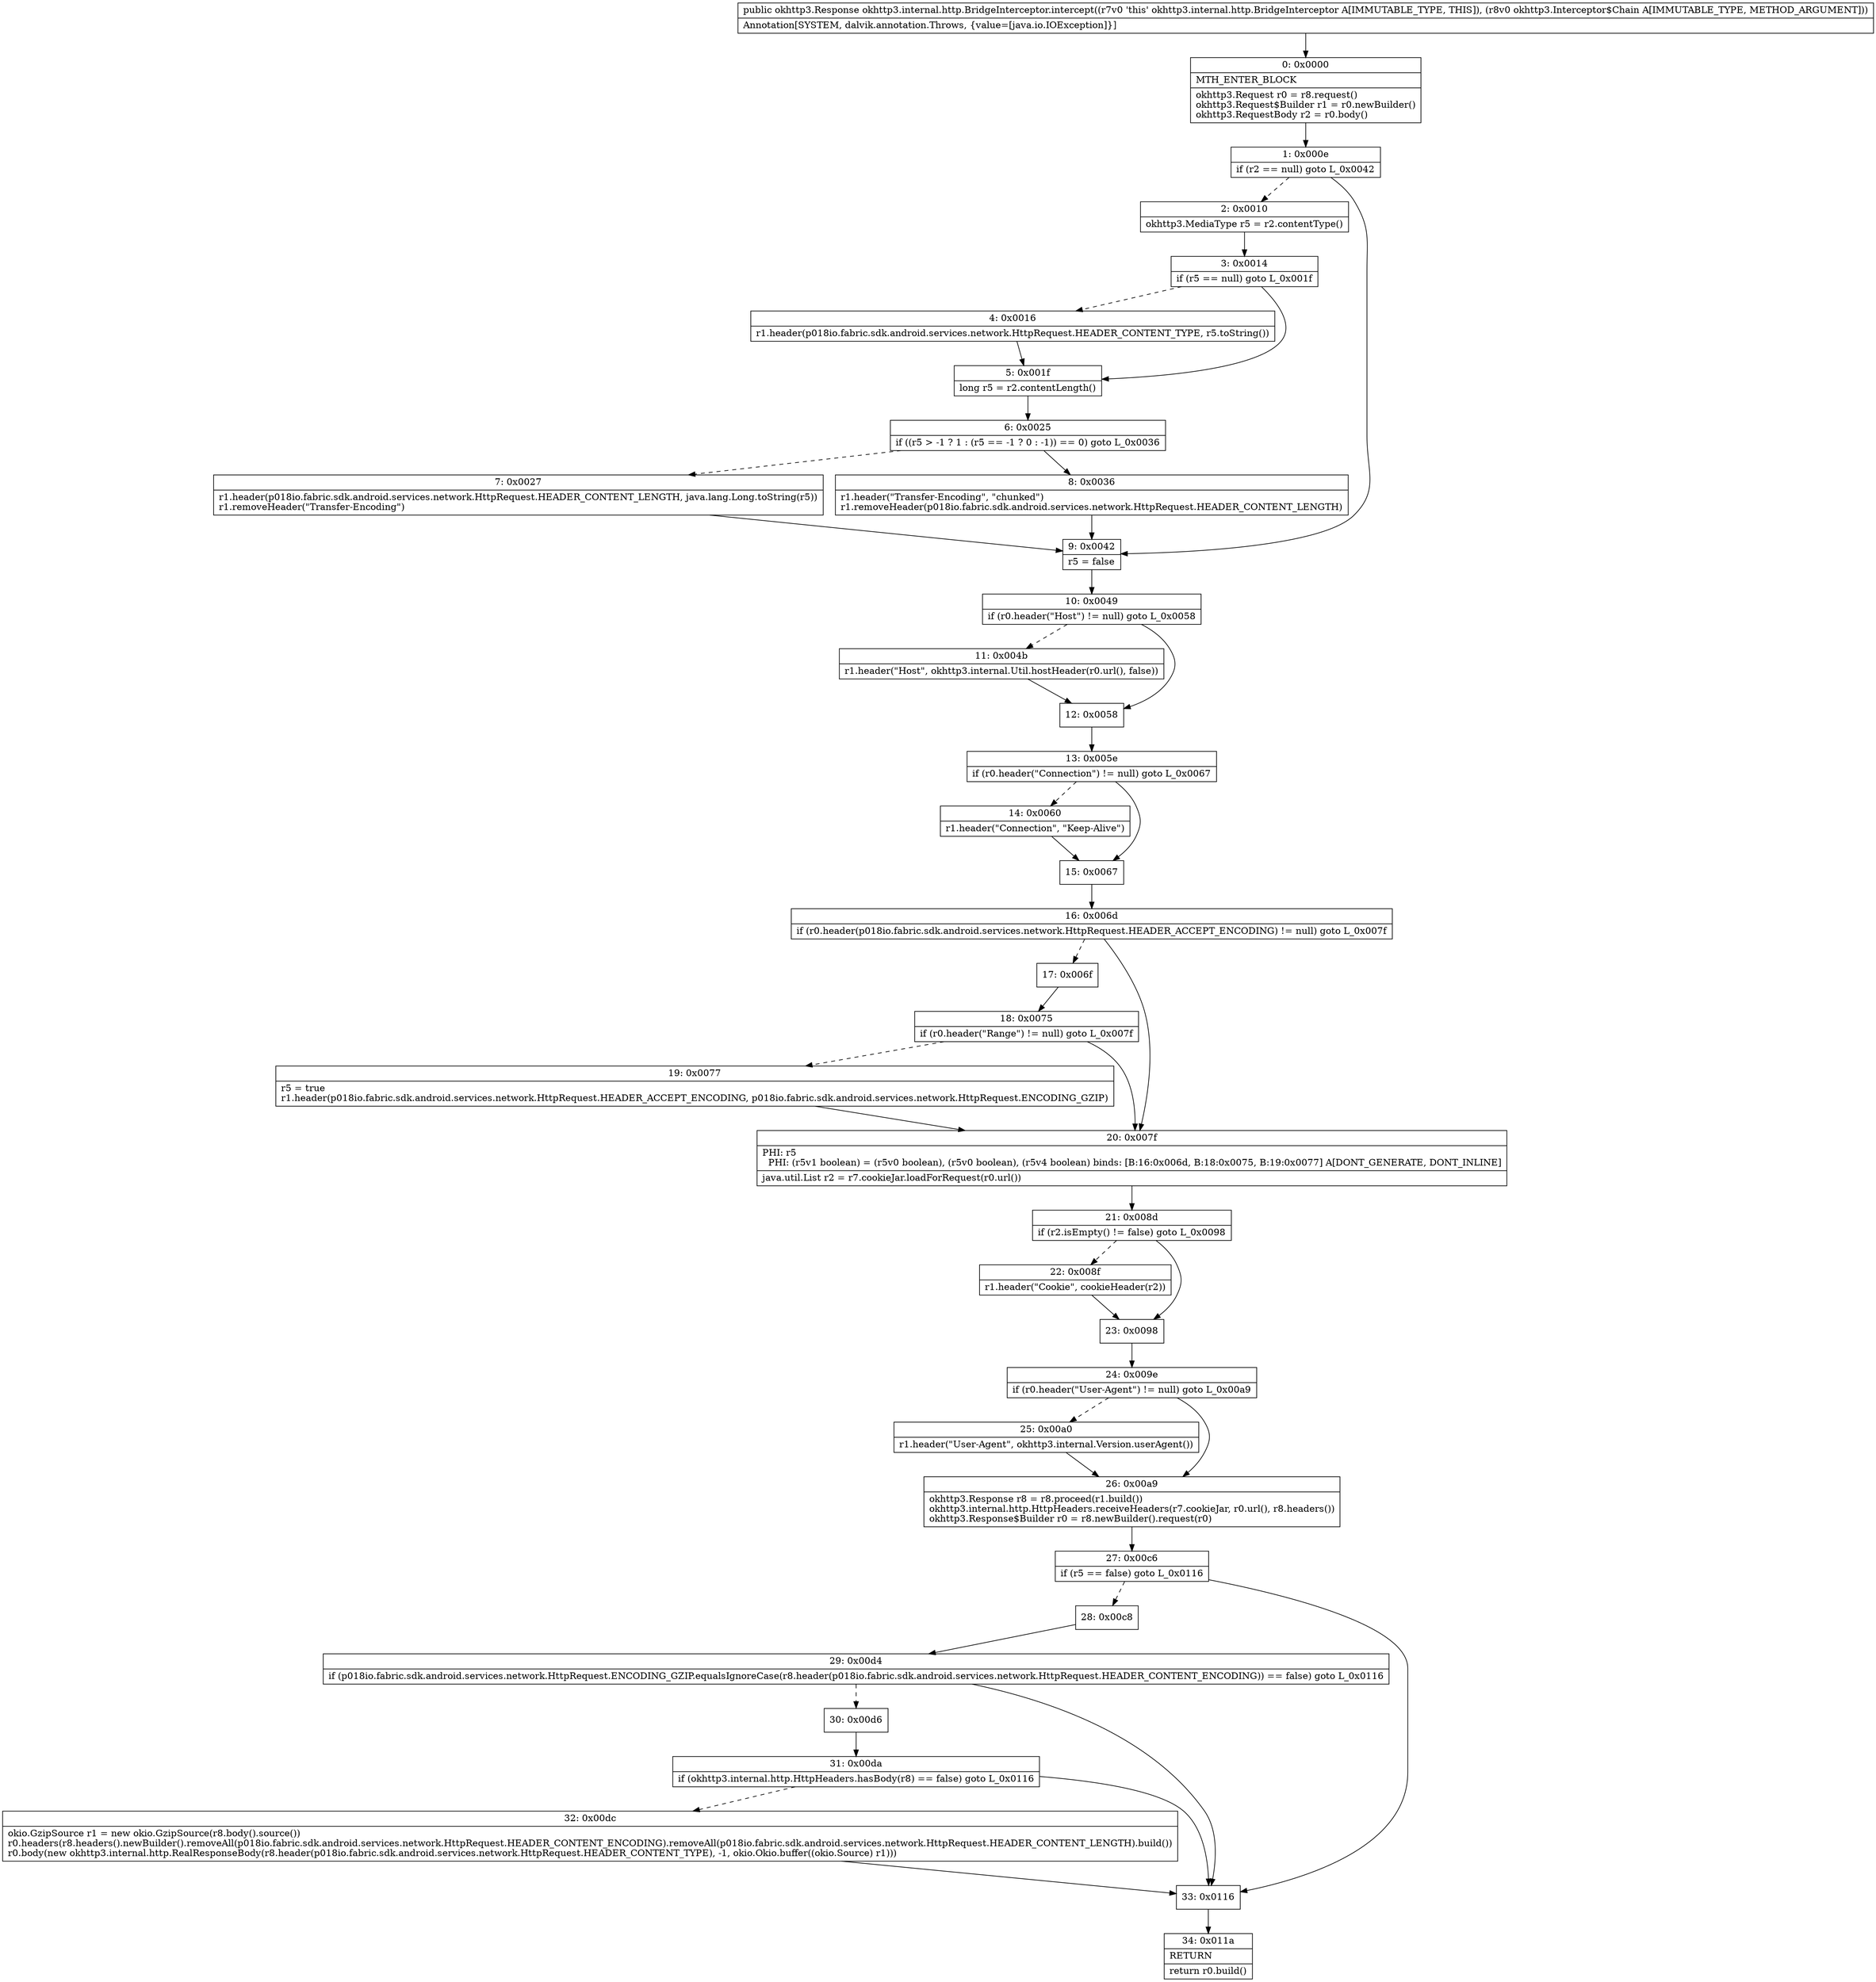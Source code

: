 digraph "CFG forokhttp3.internal.http.BridgeInterceptor.intercept(Lokhttp3\/Interceptor$Chain;)Lokhttp3\/Response;" {
Node_0 [shape=record,label="{0\:\ 0x0000|MTH_ENTER_BLOCK\l|okhttp3.Request r0 = r8.request()\lokhttp3.Request$Builder r1 = r0.newBuilder()\lokhttp3.RequestBody r2 = r0.body()\l}"];
Node_1 [shape=record,label="{1\:\ 0x000e|if (r2 == null) goto L_0x0042\l}"];
Node_2 [shape=record,label="{2\:\ 0x0010|okhttp3.MediaType r5 = r2.contentType()\l}"];
Node_3 [shape=record,label="{3\:\ 0x0014|if (r5 == null) goto L_0x001f\l}"];
Node_4 [shape=record,label="{4\:\ 0x0016|r1.header(p018io.fabric.sdk.android.services.network.HttpRequest.HEADER_CONTENT_TYPE, r5.toString())\l}"];
Node_5 [shape=record,label="{5\:\ 0x001f|long r5 = r2.contentLength()\l}"];
Node_6 [shape=record,label="{6\:\ 0x0025|if ((r5 \> \-1 ? 1 : (r5 == \-1 ? 0 : \-1)) == 0) goto L_0x0036\l}"];
Node_7 [shape=record,label="{7\:\ 0x0027|r1.header(p018io.fabric.sdk.android.services.network.HttpRequest.HEADER_CONTENT_LENGTH, java.lang.Long.toString(r5))\lr1.removeHeader(\"Transfer\-Encoding\")\l}"];
Node_8 [shape=record,label="{8\:\ 0x0036|r1.header(\"Transfer\-Encoding\", \"chunked\")\lr1.removeHeader(p018io.fabric.sdk.android.services.network.HttpRequest.HEADER_CONTENT_LENGTH)\l}"];
Node_9 [shape=record,label="{9\:\ 0x0042|r5 = false\l}"];
Node_10 [shape=record,label="{10\:\ 0x0049|if (r0.header(\"Host\") != null) goto L_0x0058\l}"];
Node_11 [shape=record,label="{11\:\ 0x004b|r1.header(\"Host\", okhttp3.internal.Util.hostHeader(r0.url(), false))\l}"];
Node_12 [shape=record,label="{12\:\ 0x0058}"];
Node_13 [shape=record,label="{13\:\ 0x005e|if (r0.header(\"Connection\") != null) goto L_0x0067\l}"];
Node_14 [shape=record,label="{14\:\ 0x0060|r1.header(\"Connection\", \"Keep\-Alive\")\l}"];
Node_15 [shape=record,label="{15\:\ 0x0067}"];
Node_16 [shape=record,label="{16\:\ 0x006d|if (r0.header(p018io.fabric.sdk.android.services.network.HttpRequest.HEADER_ACCEPT_ENCODING) != null) goto L_0x007f\l}"];
Node_17 [shape=record,label="{17\:\ 0x006f}"];
Node_18 [shape=record,label="{18\:\ 0x0075|if (r0.header(\"Range\") != null) goto L_0x007f\l}"];
Node_19 [shape=record,label="{19\:\ 0x0077|r5 = true\lr1.header(p018io.fabric.sdk.android.services.network.HttpRequest.HEADER_ACCEPT_ENCODING, p018io.fabric.sdk.android.services.network.HttpRequest.ENCODING_GZIP)\l}"];
Node_20 [shape=record,label="{20\:\ 0x007f|PHI: r5 \l  PHI: (r5v1 boolean) = (r5v0 boolean), (r5v0 boolean), (r5v4 boolean) binds: [B:16:0x006d, B:18:0x0075, B:19:0x0077] A[DONT_GENERATE, DONT_INLINE]\l|java.util.List r2 = r7.cookieJar.loadForRequest(r0.url())\l}"];
Node_21 [shape=record,label="{21\:\ 0x008d|if (r2.isEmpty() != false) goto L_0x0098\l}"];
Node_22 [shape=record,label="{22\:\ 0x008f|r1.header(\"Cookie\", cookieHeader(r2))\l}"];
Node_23 [shape=record,label="{23\:\ 0x0098}"];
Node_24 [shape=record,label="{24\:\ 0x009e|if (r0.header(\"User\-Agent\") != null) goto L_0x00a9\l}"];
Node_25 [shape=record,label="{25\:\ 0x00a0|r1.header(\"User\-Agent\", okhttp3.internal.Version.userAgent())\l}"];
Node_26 [shape=record,label="{26\:\ 0x00a9|okhttp3.Response r8 = r8.proceed(r1.build())\lokhttp3.internal.http.HttpHeaders.receiveHeaders(r7.cookieJar, r0.url(), r8.headers())\lokhttp3.Response$Builder r0 = r8.newBuilder().request(r0)\l}"];
Node_27 [shape=record,label="{27\:\ 0x00c6|if (r5 == false) goto L_0x0116\l}"];
Node_28 [shape=record,label="{28\:\ 0x00c8}"];
Node_29 [shape=record,label="{29\:\ 0x00d4|if (p018io.fabric.sdk.android.services.network.HttpRequest.ENCODING_GZIP.equalsIgnoreCase(r8.header(p018io.fabric.sdk.android.services.network.HttpRequest.HEADER_CONTENT_ENCODING)) == false) goto L_0x0116\l}"];
Node_30 [shape=record,label="{30\:\ 0x00d6}"];
Node_31 [shape=record,label="{31\:\ 0x00da|if (okhttp3.internal.http.HttpHeaders.hasBody(r8) == false) goto L_0x0116\l}"];
Node_32 [shape=record,label="{32\:\ 0x00dc|okio.GzipSource r1 = new okio.GzipSource(r8.body().source())\lr0.headers(r8.headers().newBuilder().removeAll(p018io.fabric.sdk.android.services.network.HttpRequest.HEADER_CONTENT_ENCODING).removeAll(p018io.fabric.sdk.android.services.network.HttpRequest.HEADER_CONTENT_LENGTH).build())\lr0.body(new okhttp3.internal.http.RealResponseBody(r8.header(p018io.fabric.sdk.android.services.network.HttpRequest.HEADER_CONTENT_TYPE), \-1, okio.Okio.buffer((okio.Source) r1)))\l}"];
Node_33 [shape=record,label="{33\:\ 0x0116}"];
Node_34 [shape=record,label="{34\:\ 0x011a|RETURN\l|return r0.build()\l}"];
MethodNode[shape=record,label="{public okhttp3.Response okhttp3.internal.http.BridgeInterceptor.intercept((r7v0 'this' okhttp3.internal.http.BridgeInterceptor A[IMMUTABLE_TYPE, THIS]), (r8v0 okhttp3.Interceptor$Chain A[IMMUTABLE_TYPE, METHOD_ARGUMENT]))  | Annotation[SYSTEM, dalvik.annotation.Throws, \{value=[java.io.IOException]\}]\l}"];
MethodNode -> Node_0;
Node_0 -> Node_1;
Node_1 -> Node_2[style=dashed];
Node_1 -> Node_9;
Node_2 -> Node_3;
Node_3 -> Node_4[style=dashed];
Node_3 -> Node_5;
Node_4 -> Node_5;
Node_5 -> Node_6;
Node_6 -> Node_7[style=dashed];
Node_6 -> Node_8;
Node_7 -> Node_9;
Node_8 -> Node_9;
Node_9 -> Node_10;
Node_10 -> Node_11[style=dashed];
Node_10 -> Node_12;
Node_11 -> Node_12;
Node_12 -> Node_13;
Node_13 -> Node_14[style=dashed];
Node_13 -> Node_15;
Node_14 -> Node_15;
Node_15 -> Node_16;
Node_16 -> Node_17[style=dashed];
Node_16 -> Node_20;
Node_17 -> Node_18;
Node_18 -> Node_19[style=dashed];
Node_18 -> Node_20;
Node_19 -> Node_20;
Node_20 -> Node_21;
Node_21 -> Node_22[style=dashed];
Node_21 -> Node_23;
Node_22 -> Node_23;
Node_23 -> Node_24;
Node_24 -> Node_25[style=dashed];
Node_24 -> Node_26;
Node_25 -> Node_26;
Node_26 -> Node_27;
Node_27 -> Node_28[style=dashed];
Node_27 -> Node_33;
Node_28 -> Node_29;
Node_29 -> Node_30[style=dashed];
Node_29 -> Node_33;
Node_30 -> Node_31;
Node_31 -> Node_32[style=dashed];
Node_31 -> Node_33;
Node_32 -> Node_33;
Node_33 -> Node_34;
}

